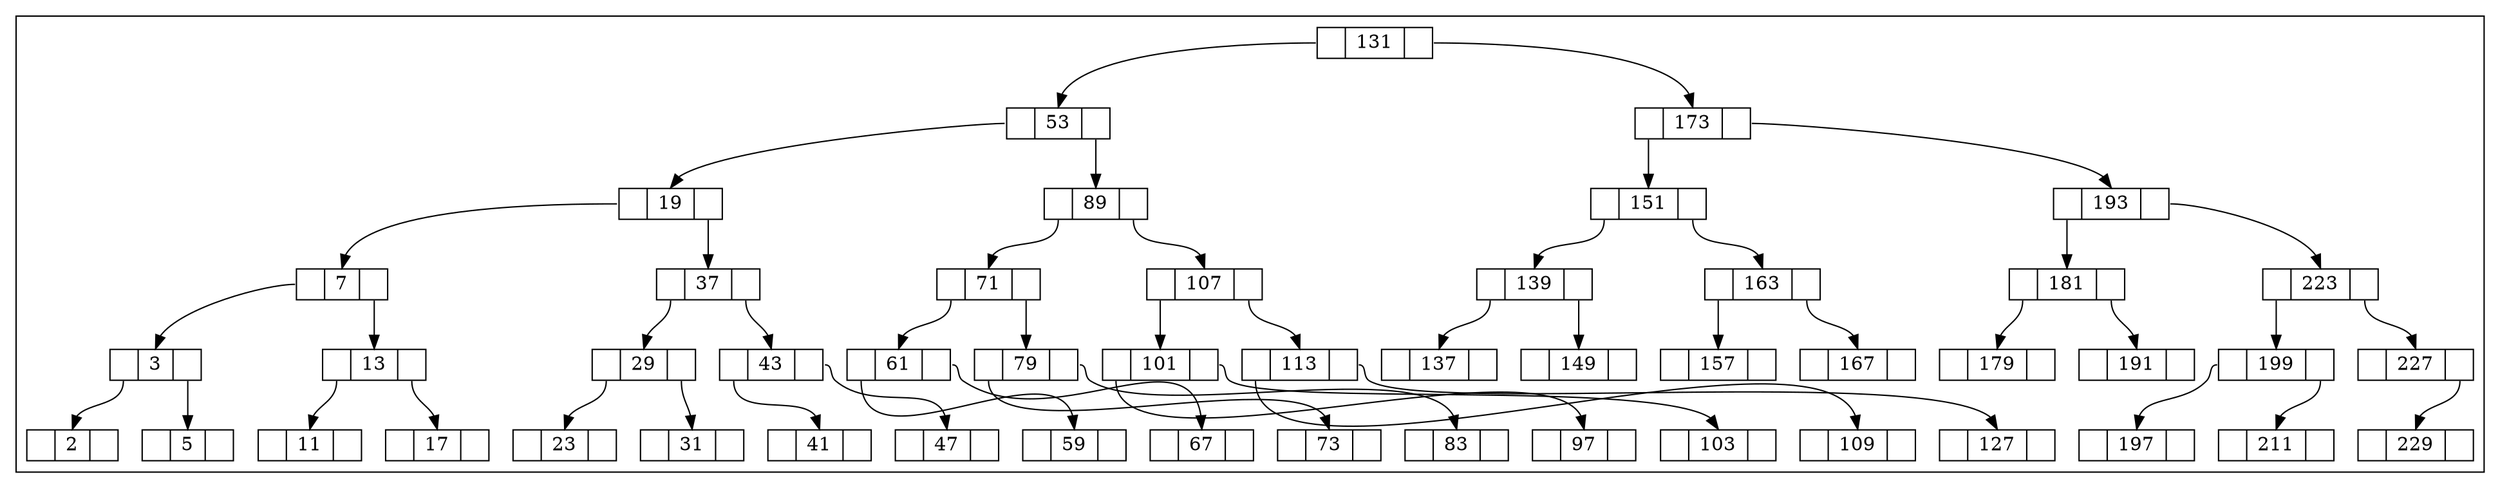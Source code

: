 digraph G {
	node [shape = record,height=.1];
	subgraph cluster1 {
		label = ""
		fontsize = 18
		fontcolor = blue
		a1 [label="<l> | {<c> 131} | <r> "]
		a2 [label="<l> | {<c> 53} | <r> "]
		a3 [label="<l> | {<c> 19} | <r> "]
		a4 [label="<l> | {<c> 7} | <r> "]
		a5 [label="<l> | {<c> 3} | <r> "]
		a6 [label="<l> | {<c> 2} | <r> "]
		a7 [label="<l> | {<c> 5} | <r> "]
		a8 [label="<l> | {<c> 13} | <r> "]
		a9 [label="<l> | {<c> 11} | <r> "]
		a10 [label="<l> | {<c> 17} | <r> "]
		a11 [label="<l> | {<c> 37} | <r> "]
		a12 [label="<l> | {<c> 29} | <r> "]
		a13 [label="<l> | {<c> 23} | <r> "]
		a14 [label="<l> | {<c> 31} | <r> "]
		a15 [label="<l> | {<c> 43} | <r> "]
		a16 [label="<l> | {<c> 41} | <r> "]
		a17 [label="<l> | {<c> 47} | <r> "]
		a18 [label="<l> | {<c> 89} | <r> "]
		a19 [label="<l> | {<c> 71} | <r> "]
		a20 [label="<l> | {<c> 61} | <r> "]
		a21 [label="<l> | {<c> 59} | <r> "]
		a22 [label="<l> | {<c> 67} | <r> "]
		a23 [label="<l> | {<c> 79} | <r> "]
		a24 [label="<l> | {<c> 73} | <r> "]
		a25 [label="<l> | {<c> 83} | <r> "]
		a26 [label="<l> | {<c> 107} | <r> "]
		a27 [label="<l> | {<c> 101} | <r> "]
		a28 [label="<l> | {<c> 97} | <r> "]
		a29 [label="<l> | {<c> 103} | <r> "]
		a30 [label="<l> | {<c> 113} | <r> "]
		a31 [label="<l> | {<c> 109} | <r> "]
		a32 [label="<l> | {<c> 127} | <r> "]
		a33 [label="<l> | {<c> 173} | <r> "]
		a34 [label="<l> | {<c> 151} | <r> "]
		a35 [label="<l> | {<c> 139} | <r> "]
		a36 [label="<l> | {<c> 137} | <r> "]
		a37 [label="<l> | {<c> 149} | <r> "]
		a38 [label="<l> | {<c> 163} | <r> "]
		a39 [label="<l> | {<c> 157} | <r> "]
		a40 [label="<l> | {<c> 167} | <r> "]
		a41 [label="<l> | {<c> 193} | <r> "]
		a42 [label="<l> | {<c> 181} | <r> "]
		a43 [label="<l> | {<c> 179} | <r> "]
		a44 [label="<l> | {<c> 191} | <r> "]
		a45 [label="<l> | {<c> 223} | <r> "]
		a46 [label="<l> | {<c> 199} | <r> "]
		a47 [label="<l> | {<c> 197} | <r> "]
		a48 [label="<l> | {<c> 211} | <r> "]
		a49 [label="<l> | {<c> 227} | <r> "]
		a50 [label="<l> | {<c> 229} | <r> "]
		a1:l -> a2:c
		a2:l -> a3:c
		a3:l -> a4:c
		a4:l -> a5:c
		a5:l -> a6:c
		a5:r -> a7:c
		a4:r -> a8:c
		a8:l -> a9:c
		a8:r -> a10:c
		a3:r -> a11:c
		a11:l -> a12:c
		a12:l -> a13:c
		a12:r -> a14:c
		a11:r -> a15:c
		a15:l -> a16:c
		a15:r -> a17:c
		a2:r -> a18:c
		a18:l -> a19:c
		a19:l -> a20:c
		a20:l -> a21:c
		a20:r -> a22:c
		a19:r -> a23:c
		a23:l -> a24:c
		a23:r -> a25:c
		a18:r -> a26:c
		a26:l -> a27:c
		a27:l -> a28:c
		a27:r -> a29:c
		a26:r -> a30:c
		a30:l -> a31:c
		a30:r -> a32:c
		a1:r -> a33:c
		a33:l -> a34:c
		a34:l -> a35:c
		a35:l -> a36:c
		a35:r -> a37:c
		a34:r -> a38:c
		a38:l -> a39:c
		a38:r -> a40:c
		a33:r -> a41:c
		a41:l -> a42:c
		a42:l -> a43:c
		a42:r -> a44:c
		a41:r -> a45:c
		a45:l -> a46:c
		a46:l -> a47:c
		a46:r -> a48:c
		a45:r -> a49:c
		a49:r -> a50:c
	}
}
